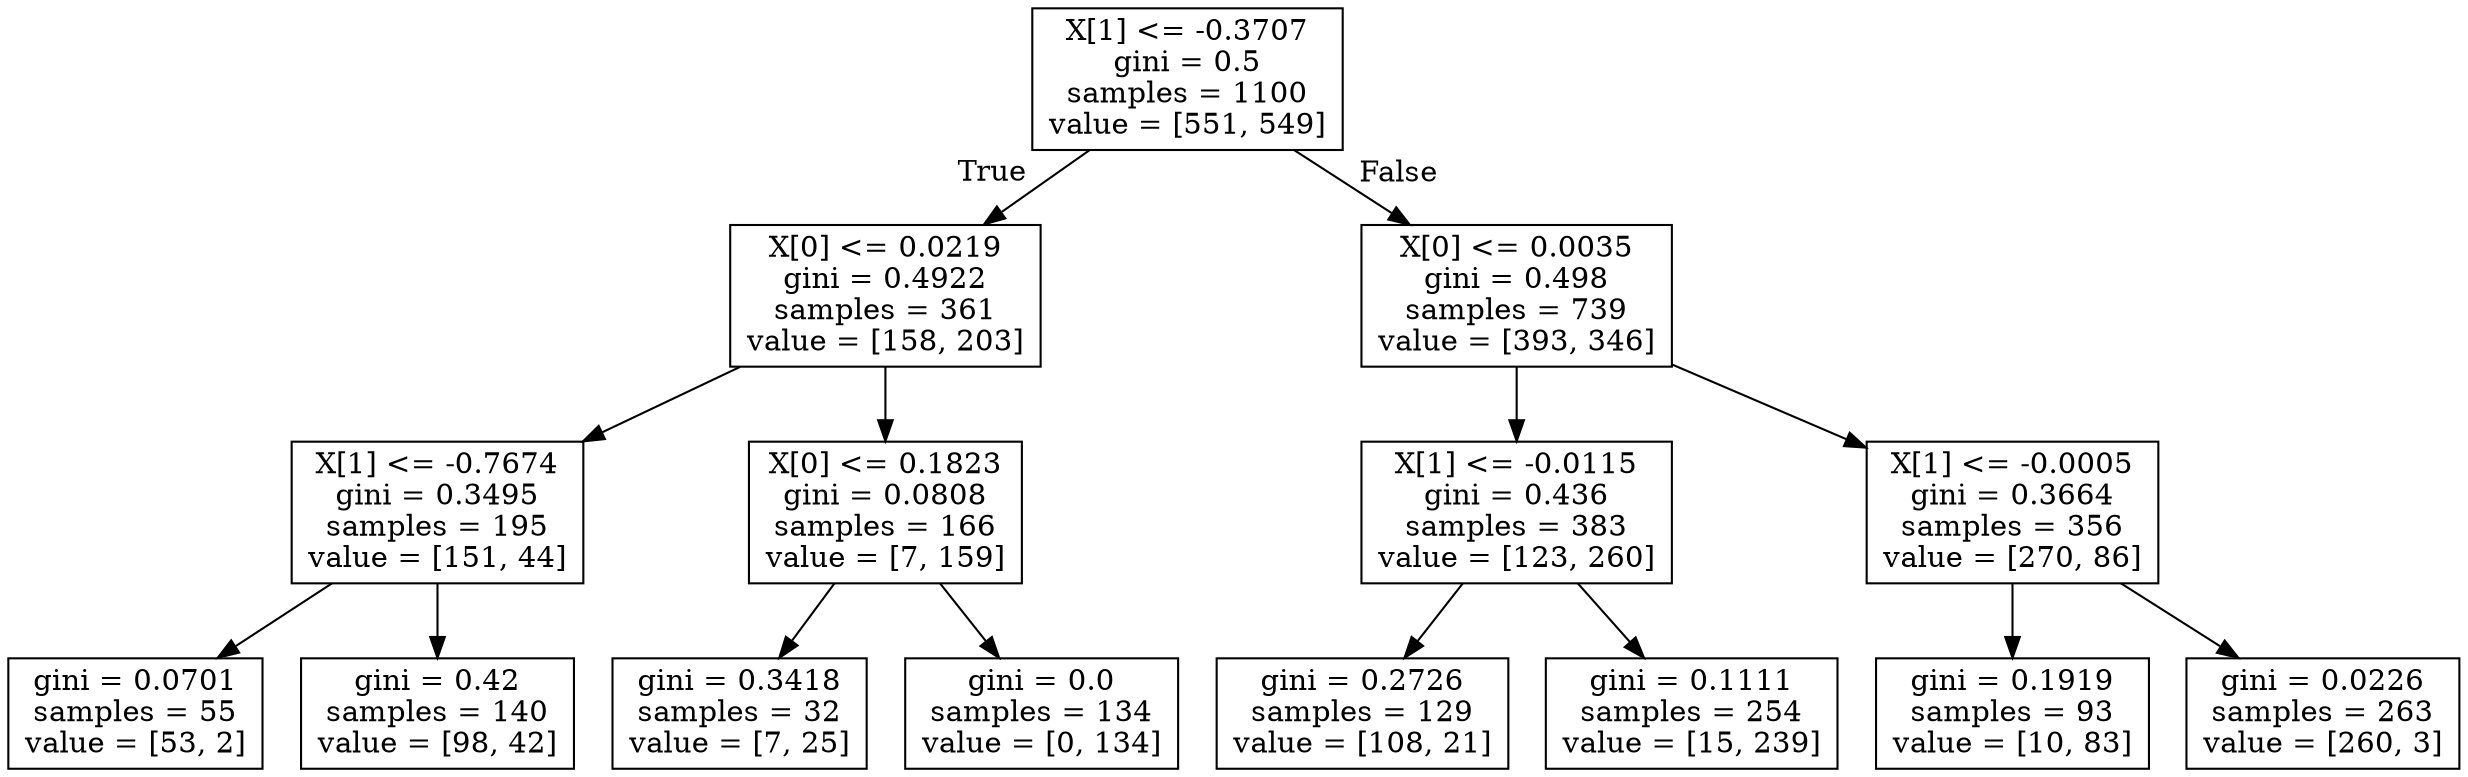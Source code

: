 digraph Tree {
node [shape=box] ;
0 [label="X[1] <= -0.3707\ngini = 0.5\nsamples = 1100\nvalue = [551, 549]"] ;
1 [label="X[0] <= 0.0219\ngini = 0.4922\nsamples = 361\nvalue = [158, 203]"] ;
0 -> 1 [labeldistance=2.5, labelangle=45, headlabel="True"] ;
2 [label="X[1] <= -0.7674\ngini = 0.3495\nsamples = 195\nvalue = [151, 44]"] ;
1 -> 2 ;
3 [label="gini = 0.0701\nsamples = 55\nvalue = [53, 2]"] ;
2 -> 3 ;
4 [label="gini = 0.42\nsamples = 140\nvalue = [98, 42]"] ;
2 -> 4 ;
5 [label="X[0] <= 0.1823\ngini = 0.0808\nsamples = 166\nvalue = [7, 159]"] ;
1 -> 5 ;
6 [label="gini = 0.3418\nsamples = 32\nvalue = [7, 25]"] ;
5 -> 6 ;
7 [label="gini = 0.0\nsamples = 134\nvalue = [0, 134]"] ;
5 -> 7 ;
8 [label="X[0] <= 0.0035\ngini = 0.498\nsamples = 739\nvalue = [393, 346]"] ;
0 -> 8 [labeldistance=2.5, labelangle=-45, headlabel="False"] ;
9 [label="X[1] <= -0.0115\ngini = 0.436\nsamples = 383\nvalue = [123, 260]"] ;
8 -> 9 ;
10 [label="gini = 0.2726\nsamples = 129\nvalue = [108, 21]"] ;
9 -> 10 ;
11 [label="gini = 0.1111\nsamples = 254\nvalue = [15, 239]"] ;
9 -> 11 ;
12 [label="X[1] <= -0.0005\ngini = 0.3664\nsamples = 356\nvalue = [270, 86]"] ;
8 -> 12 ;
13 [label="gini = 0.1919\nsamples = 93\nvalue = [10, 83]"] ;
12 -> 13 ;
14 [label="gini = 0.0226\nsamples = 263\nvalue = [260, 3]"] ;
12 -> 14 ;
}